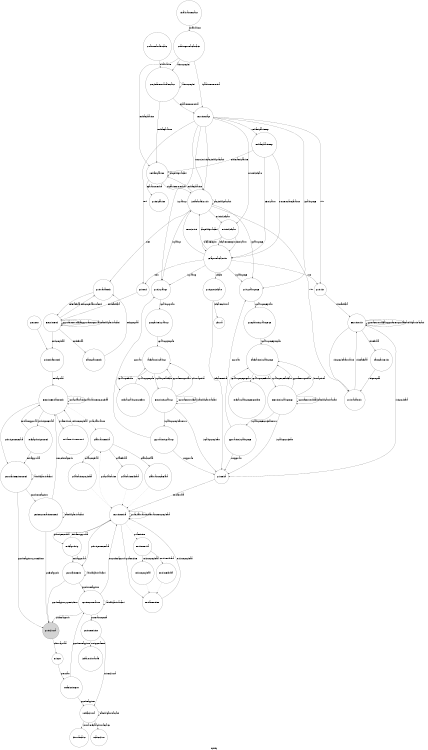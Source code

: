 digraph finite_state_machine {
    rankdir=TB;
    size="8,5"
    label="Opening"
    node [shape = doublecircle]; 
    node [shape = circle];
    label = "Opening";

 
    InizializzazioneIncarico     -> CreazioneAutomaticaIncarico  [label = "Inizializzazione"];
    CreazioneAutomaticaIncarico  -> CompletamentoManualeIncarico [label = "DatiNonCompleti"];
    CreazioneAutomaticaIncarico  -> VenditaRiparazione           [label = "VenditaRiparazione"];
    CreazioneAutomaticaIncarico  -> EsecuzioneTriage             [label = "RiparazioneNonPrevista"];
    VenditaRiparazione           -> AvvioRiparazione             [label = "RiparazioneVenduta"];
    VenditaRiparazione           -> SceltaManualeServizio        [label = "RiparazioneNonVenduta"];
    VenditaRiparazione           -> VenditaRiparazione           [label = "CampiObbligMancanti"];
    VenditaRiparazionePA1        -> SceltaAutomaticaServizio     [label = "NonInteressatoRiparazione"] ;
    VenditaRiparazionePA1        -> VenditaRiparazione           [label = "InteressatoRiparazione"] ;
    VenditaRiparazionePA1        -> SceltaAutomaticaServizio     [label = "TimerScaduto"] ;
    CompletamentoManualeIncarico -> CompletamentoManualeIncarico [label = "DatiNonCompleti"];
    CompletamentoManualeIncarico -> VenditaRiparazione           [label = "VenditaRiparazione"];
    CompletamentoManualeIncarico -> EsecuzioneTriage             [label = "RiparazioneNonPrevista"];
    CreazioneManualeIncarico     -> CompletamentoManualeIncarico [label = "Inizializzazione"];
    InvioLinkSelfCare            -> SceltaAutomaticaServizio     [label = "SelfCareEseguito"];
    InvioLinkSelfCare            -> SceltaAutomaticaServizio     [label = "SelfCareNonEseguito"];
    InvioLinkSelfCare            -> SceltaAutomaticaServizio     [label = "TimerScaduto"];
    EsecuzioneTriage             -> InvioLinkSelfCare            [label = "InvioLinkSelfCare"];
    EsecuzioneTriage             -> AvvioSopralluogoPCE          [label = "SopralluogoPCE"];
    EsecuzioneTriage             -> VenditaRiparazionePA1        [label = "VenditaRiparazionePA1"];
    EsecuzioneTriage             -> AvvioVisio                   [label = "Visio"];
    EsecuzioneTriage             -> AvvioDesk                    [label = "Desk"];   
    EsecuzioneTriage             -> AvvioSopralluogo             [label = "Sopralluogo"]; 
    EsecuzioneTriage             -> SceltaManualeServizio        [label = "NessunServizio"]  
    EsecuzioneTriage             -> SceltaManualeServizio        [label = "CampiObbligMancanti"] 
    SceltaAutomaticaServizio     -> AvvioSopralluogoPCE          [label = "SopralluogoPCE"];
    SceltaAutomaticaServizio     -> AvvioVisio                   [label = "Visio"];
    SceltaAutomaticaServizio     -> AvvioDesk                    [label = "Desk"];   
    SceltaAutomaticaServizio     -> AvvioSopralluogo             [label = "Sopralluogo"];   
    SceltaAutomaticaServizio     -> AvvioAccertSelfCare          [label = "SelfCare"];   
    SceltaAutomaticaServizio     -> SceltaManualeServizio        [label = "NessunServizio"];   
    SceltaAutomaticaServizio     -> SceltaManualeServizio        [label = "CampiObbligMancanti"];
    SceltaManualeServizio        -> AvvioSopralluogoPCE          [label = "SopralluogoPCE"];
    SceltaManualeServizio        -> AvvioManualeVisio            [label = "Visio"];
    SceltaManualeServizio        -> AvvioManualeDesk             [label = "Desk"];   
    SceltaManualeServizio        -> AvvioSopralluogo             [label = "Sopralluogo"];   
    SceltaManualeServizio        -> InvioLinkSelfCare            [label = "InvioLinkSelfCare"];
    SceltaManualeServizio        -> VenditaRiparazione           [label = "VenditaRiparazione"];
    SceltaManualeServizio        -> SceltaManualeServizio        [label = "CampiObbligMancanti"];

        AvvioVisio	              ->	EsecuzioneVisio	    [ label = "VisioPianificata"];
        EsecuzioneVisio	          ->	RiassegnazioneVisio	[ label = "VisioRifiutata"];
        EsecuzioneVisio	          ->	EsecuzioneVisio	    [ label = "AppuntamentoModificato"];
        EsecuzioneVisio	          ->	EsecuzioneVisio  	[ label = "AppuntamentoAnnullato"];
        EsecuzioneVisio	          ->	AvvioManualeVisio	[ label = "VisioCompletataNuovaVisio"];
        EsecuzioneVisio	          ->	AvvioPerizia	    [ label = "VisioCompletata"];
        EsecuzioneVisio	          ->	EsecuzioneVisio  	[ label = "DatiObbligatoriMancanti"];
        AvvioManualeVisio	      ->	EsecuzioneVisio	    [ label = "VisioPianificata"];
        RiassegnazioneVisio	      ->	AvvioManualeVisio	[ label = "VisioAssegnata"];
 
        AvvioDesk	              ->	EsecuzioneDesk	            [ label = "DeskPianificata"];
        EsecuzioneDesk	          ->	RiassegnazioneDesk	        [ label = "DeskRifiutata"];
        EsecuzioneDesk	          ->	EsecuzioneDesk	            [ label = "AppuntamentoModificato"];
        EsecuzioneDesk	          ->	EsecuzioneDesk  	        [ label = "AppuntamentoAnnullato"];
        EsecuzioneDesk	          ->	AvvioManualeDesk	        [ label = "DeskCompletataNuovaDesk"];
        EsecuzioneDesk	          ->	AvvioPeriziaPostDesk	    [ label = "DeskCompletata"];
        EsecuzioneDesk	          ->	EsecuzioneDesk  	        [ label = "DatiObbligatoriMancanti"];
        AvvioManualeDesk	      ->	EsecuzioneDesk	            [ label = "DeskPianificata"];
        RiassegnazioneDesk	      ->	AvvioManualeDesk	        [ label = "DeskAssegnata"];
 
        AvvioSopralluogo               -> AssegnazioneSopralluogo        [ label = "SopralluogoAvviato"];
        AssegnazioneSopralluogo        -> PianificazioneSopralluogo      [ label = "SopralluogoAssegnato"];
        PianificazioneSopralluogo      -> EsecuzioneSopralluogo          [ label = "SopralluogoPianificato"];
        PianificazioneSopralluogo      -> VerificaSopralluogoDopoRifiuto [ label = "SopralluogoRifiutato"];
        VerificaSopralluogoDopoRifiuto -> PianificazioneSopralluogo      [ label = "SopralluogoAssegnato"];
        EsecuzioneSopralluogo          -> EsecuzioneSopralluogo          [ label = "AppuntamentoModificato"];
        EsecuzioneSopralluogo          -> PianificazioneSopralluogo      [ label = "AppuntamentoAnnullato"];
        EsecuzioneSopralluogo          -> ApprovazioneSopralluogo        [ label = "SopralluogoCompletatoNuovo"];
        ApprovazioneSopralluogo        -> AvvioSopralluogo               [ label = "Approvato"];
        EsecuzioneSopralluogo          -> PianificazioneSopralluogo      [ label = "ChiusuraAttivita"];
        EsecuzioneSopralluogo	       -> EsecuzioneSopralluogo  	     [ label = "DatiObbligatoriMancanti"];
 
       
        AvvioSopralluogoPCE               -> AssegnazioneSopralluogoPCE        [ label = "SopralluogoPCEAvviato"];
        AssegnazioneSopralluogoPCE        -> PianificazioneSopralluogoPCE      [ label = "SopralluogoPCEAssegnato"];
        PianificazioneSopralluogoPCE      -> EsecuzioneSopralluogoPCE          [ label = "SopralluogoPCEPianificato"];
        PianificazioneSopralluogoPCE      -> VerificaSopralluogoPCEDopoRifiuto [ label = "SopralluogoPCERifiutato"];
        VerificaSopralluogoPCEDopoRifiuto -> PianificazioneSopralluogoPCE      [ label = "SopralluogoPCEAssegnato"];
        EsecuzioneSopralluogoPCE          -> EsecuzioneSopralluogoPCE          [ label = "AppuntamentoModificato"];
        EsecuzioneSopralluogoPCE          -> PianificazioneSopralluogoPCE      [ label = "AppuntamentoAnnullato"];
        EsecuzioneSopralluogoPCE          -> ApprovazioneSopralluogoPCE        [ label = "SopralluogoPCECompletatoNuovo"];
        ApprovazioneSopralluogoPCE        -> AvvioSopralluogoPCE               [ label = "Approvato"];
        EsecuzioneSopralluogoPCE          -> PianificazioneSopralluogoPCE      [ label = "ChiusuraAttivita"];       
        EsecuzioneSopralluogoPCE	       -> EsecuzioneSopralluogoPCE  	     [ label = "DatiObbligatoriMancanti"];   

        AvvioAccertSelfCare                -> AvvioPerizia	      [ label = "SelfCareInPerizia"];
        AvvioAccertSelfCare                -> Chiusura            [ label = "SelfCareInChiusura"];
        EsecuzioneSopralluogo              -> AvvioPerizia        [ label = "SoprallugoCompletato"];
        ApprovazioneSopralluogo            -> AvvioPerizia        [ label = "NonApprovato"];
        EsecuzioneSopralluogoPCE           -> AvvioPerizia        [ label = "SoprallugoCompletato"];
        ApprovazioneSopralluogoPCE         -> AvvioPerizia        [ label = "NonApprovato"];     
  
        AvvioPerizia               -> EsecuzionePerizia           [ label = "PeriziaAvviata"]   ;
        EsecuzionePerizia          -> EsecuzionePerizia           [ label = "AvviaCollaborazione" ]    ;
         
        EsecuzionePerizia          -> PeriziaInRevisione          [ label = "AvviaRevisione" ]    ;

        EsecuzionePerizia          -> CollaborazionePerizia       [ label =  "AvviaCollaborazione" style ="dotted"]    ;
        CollaborazionePerizia      -> CollaborazioneRifiutata     [ label = "CollabRifiutata"  ] ;
        CollaborazionePerizia      -> CollaborazioneCancellata    [ label = "CollabCancellata" ] ;
        CollaborazionePerizia      -> CollaborazioneCompletata    [ label = "CollabCompletata" ] ;
 
        CollaborazioneRifiutata     -> EsecuzionePerizia  [ style = "dotted"]  
        CollaborazioneCancellata    -> EsecuzionePerizia  [ style = "dotted"]
        CollaborazioneCompletata    -> EsecuzionePerizia  [ style = "dotted"]

        EsecuzionePerizia          -> RevisionePerizia            [ label = "AvviaRevisione" style ="dotted"]    ;
        RevisionePerizia           -> RevisioneRifiutata          [ label = "RevisioneRifiutata"  ] ;
        RevisionePerizia           -> RevisioneCompletata         [ label = "RevisioneCompletata" ] ;
 
        RevisioneRifiutata         -> PeriziaInRevisione  [ style = "dotted" ] ;
        RevisioneCompletata        -> PeriziaInRevisione  [ style = "dotted" ] ;

        PeriziaInRevisione         -> EsecuzionePerizia   [label = "RevisioneCompletata"]

        EsecuzionePerizia          -> EsecuzionePerizia           [ label = "CollaborazioneNonCompletata"]  ;
        EsecuzionePerizia          -> VerificaAuthority           [ label = "AuthorityNecessaria"]  ;
        EsecuzionePerizia          -> ComunicazioneEsito          [ label = "AuthorityNonNecessaria"]  ;

        VerificaAuthority          -> ComunicazioneEsito          [ label = "PeriziaApprovata"];
        VerificaAuthority          -> EsecuzionePerizia           [ label = "PeriziaNonApprovata"] ;

        ComunicazioneEsito          -> GestioneContestazione       [ label = "AccordoNonRaggiunto"] ;
        GestioneContestazione       -> EsecuzionePerizia           [ label = "NonConfermaAccordo"] ;

        subgraph Closing {
         node [style =  filled ]   
	     label = "Closing";
         color=green
         AvvioChiusura
        }

        ComunicazioneEsito          -> AvvioChiusura                [ label = "AccordoRaggiunto-o-NonRichiesto"] ;
        ComunicazioneEsito          -> ComunicazioneEsito           [ label = "DatiObbligatoriMancanti"] ;
        
        GestioneContestazione       -> AvvioChiusura                [ label = "ConfermaAccordo"] ;
        GestioneContestazione       -> GestioneContestazione        [ label = "DatiObbligatoriMancanti"] ;


        Assessment                         -> AvvioPeriziaPostDesk
        AvvioPeriziaPostDesk               -> EsecuzionePeriziaPostDesk     [ label = "PeriziaAvviata"]   ;
        EsecuzionePeriziaPostDesk          -> EsecuzionePeriziaPostDesk     [ label = "AvviaCollaborazione" ]    ;
        EsecuzionePeriziaPostDesk          -> PeriziaInRevisionePostDesk    [ label = "AvviaRevisione" ]    ;
        EsecuzionePeriziaPostDesk          -> EsecuzionePeriziaPostDesk     [ label = "CollaborazioneNonCompletata"]  ;
        EsecuzionePeriziaPostDesk          -> VerificaAuthorityPostDesk     [ label = "AuthorityNecessaria"]  ;
        EsecuzionePeriziaPostDesk          -> ComunicazioneEsitoPostDesk    [ label = "AuthorityNonNecessaria"]  ;
        VerificaAuthorityPostDesk          -> ComunicazioneEsitoPostDesk    [ label = "PeriziaApprovata"];
        VerificaAuthorityPostDesk          -> EsecuzionePeriziaPostDesk     [ label = "PeriziaNonApprovata"] ;
        ComunicazioneEsitoPostDesk         -> GestioneContestazionePostDesk [ label = "AccordoNonRaggiunto"] ;
        GestioneContestazionePostDesk      -> EsecuzionePeriziaPostDesk     [ label = "NonConfermaAccordo"] ;
        ComunicazioneEsitoPostDesk         -> AvvioChiusura                 [ label = "AccordoRaggiunto-o-NonRichiesto"] ;
        GestioneContestazionePostDesk      -> AvvioChiusura                 [ label = "ConfermaAccordo"] ;

        EsecuzionePeriziaPostDesk          -> CollaborazionePerizia         [ label =  "AvviaCollaborazione" style ="dotted"]    ;
        PeriziaInRevisionePostDesk         -> EsecuzionePeriziaPostDesk     [label = "RevisioneCompletata"] ;
        ComunicazioneEsitoPostDesk          -> ComunicazioneEsitoPostDesk           [ label = "DatiObbligatoriMancanti"] ;
        GestioneContestazionePostDesk       -> GestioneContestazionePostDesk        [ label = "DatiObbligatoriMancanti"] ;

       AvvioChiusura              -> InvioAtto              [ label = "ChiusuraAvviata"]
        InvioAtto                  -> AttesaRicezioneAtto    [ label = "AttoInviato"]
        AttesaRicezioneAtto        -> VerificaChiusura       [ label = "AccordoRaggiunto"]
        AttesaRicezioneAtto        -> GestioneContestazione  [ label = "AccordoNonRaggiunto"]
        VerificaChiusura           -> ChiusuraIncarico       [ label = "ChiusuraVerificata"]
        VerificaChiusura           -> VerificaChiusura       [ label = "DatiObbligatoriMancanti"]
        GestioneContestazione      -> GestioneRevisione      [ label = "ContestazioneGestita"]
        GestioneRevisione          -> SceltaServizioManuale  [ label = "NuoviAccertamenti"]
        GestioneRevisione          -> VerificaChiusura       [ label = "InvioInChiusura"]
        VerificaChiusura           -> IncaricoChiuso         [ label = "ChiusuraIncarico"]

}